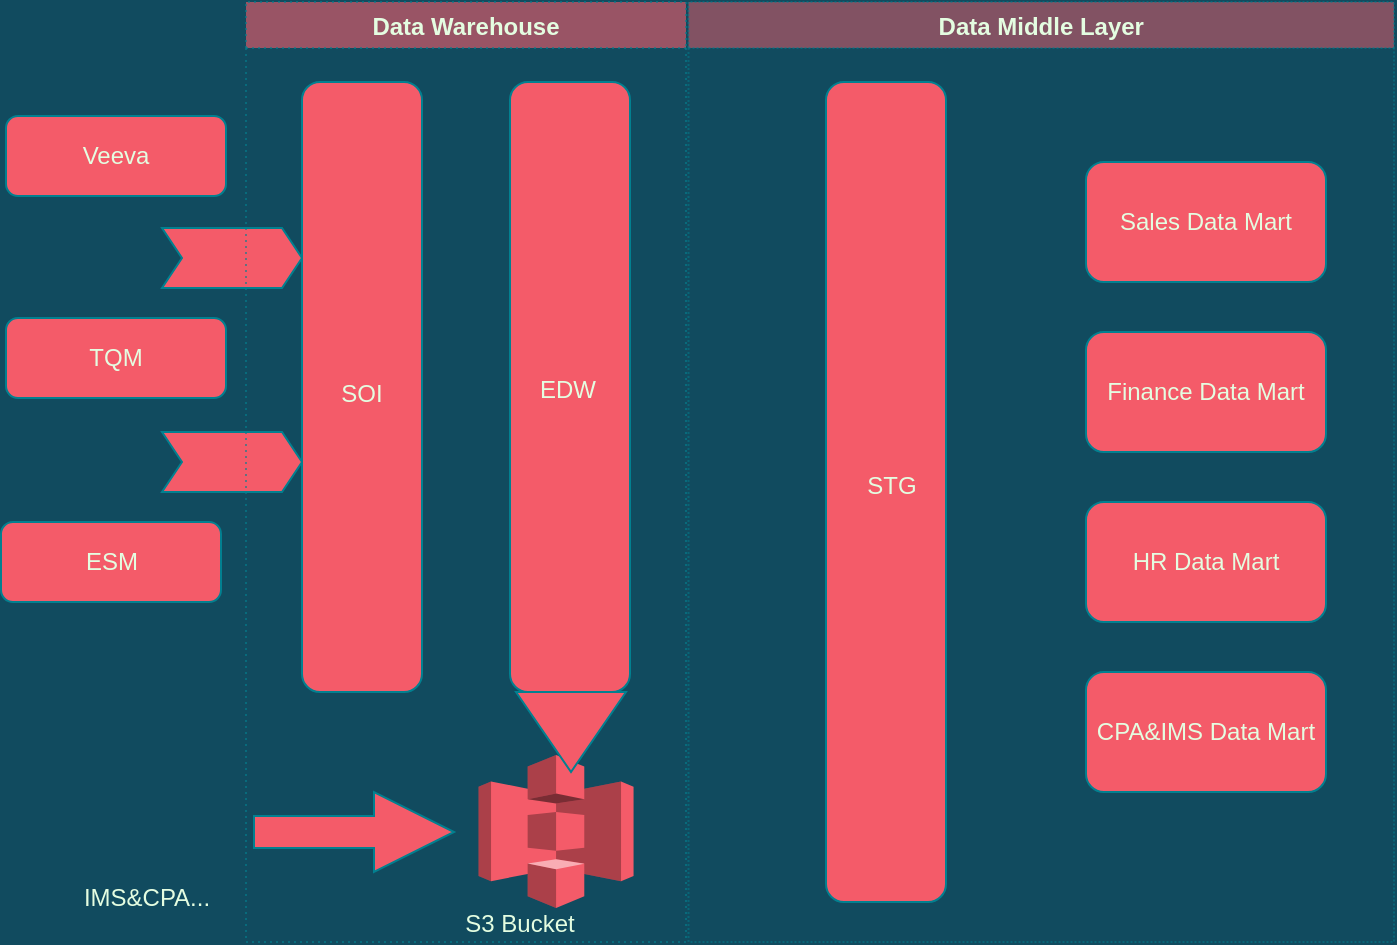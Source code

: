 <mxfile version="14.1.1" type="github">
  <diagram id="s8uIxDWAPQzP6aIuzZrn" name="第 1 页">
    <mxGraphModel dx="1144" dy="627" grid="0" gridSize="10" guides="1" tooltips="1" connect="1" arrows="1" fold="1" page="1" pageScale="1" pageWidth="4681" pageHeight="3300" background="#114B5F" math="0" shadow="0">
      <root>
        <mxCell id="0" />
        <mxCell id="1" parent="0" />
        <mxCell id="qZydOTqYSD-dVVqWFDhd-43" value="" style="group;fontColor=#E4FDE1;" vertex="1" connectable="0" parent="1">
          <mxGeometry x="904" y="760" width="77.5" height="93" as="geometry" />
        </mxCell>
        <mxCell id="qZydOTqYSD-dVVqWFDhd-38" value="" style="outlineConnect=0;dashed=0;verticalLabelPosition=bottom;verticalAlign=top;align=center;html=1;shape=mxgraph.aws3.s3;fillColor=#F45B69;rounded=0;sketch=0;strokeColor=#028090;fontColor=#E4FDE1;" vertex="1" parent="qZydOTqYSD-dVVqWFDhd-43">
          <mxGeometry x="-8.72" y="16.46" width="77.5" height="76.54" as="geometry" />
        </mxCell>
        <mxCell id="qZydOTqYSD-dVVqWFDhd-66" value="" style="html=1;shadow=0;dashed=0;align=center;verticalAlign=middle;shape=mxgraph.arrows2.arrow;dy=0.6;dx=40;direction=south;notch=0;rounded=0;sketch=0;fillColor=#F45B69;strokeColor=#028090;fontColor=#E4FDE1;" vertex="1" parent="qZydOTqYSD-dVVqWFDhd-43">
          <mxGeometry x="10" y="-25" width="55" height="50" as="geometry" />
        </mxCell>
        <mxCell id="qZydOTqYSD-dVVqWFDhd-56" value="" style="group;fontColor=#E4FDE1;" vertex="1" connectable="0" parent="1">
          <mxGeometry x="807" y="440" width="60" height="305" as="geometry" />
        </mxCell>
        <mxCell id="qZydOTqYSD-dVVqWFDhd-12" value="" style="rounded=1;whiteSpace=wrap;html=1;sketch=0;rotation=90;fillColor=#F45B69;strokeColor=#028090;fontColor=#E4FDE1;" vertex="1" parent="qZydOTqYSD-dVVqWFDhd-56">
          <mxGeometry x="-122.5" y="122.5" width="305" height="60" as="geometry" />
        </mxCell>
        <mxCell id="qZydOTqYSD-dVVqWFDhd-24" value="SOI" style="text;html=1;strokeColor=none;fillColor=none;align=center;verticalAlign=middle;whiteSpace=wrap;rounded=0;sketch=0;fontColor=#E4FDE1;" vertex="1" parent="qZydOTqYSD-dVVqWFDhd-56">
          <mxGeometry x="10" y="146" width="40" height="20" as="geometry" />
        </mxCell>
        <mxCell id="qZydOTqYSD-dVVqWFDhd-2" value="Veeva" style="rounded=1;whiteSpace=wrap;html=1;sketch=0;fillColor=#F45B69;strokeColor=#028090;fontColor=#E4FDE1;" vertex="1" parent="1">
          <mxGeometry x="659" y="457" width="110" height="40" as="geometry" />
        </mxCell>
        <mxCell id="qZydOTqYSD-dVVqWFDhd-5" value="TQM" style="rounded=1;whiteSpace=wrap;html=1;sketch=0;fillColor=#F45B69;strokeColor=#028090;fontColor=#E4FDE1;" vertex="1" parent="1">
          <mxGeometry x="659" y="558" width="110" height="40" as="geometry" />
        </mxCell>
        <mxCell id="qZydOTqYSD-dVVqWFDhd-6" value="ESM" style="rounded=1;whiteSpace=wrap;html=1;sketch=0;fillColor=#F45B69;strokeColor=#028090;fontColor=#E4FDE1;" vertex="1" parent="1">
          <mxGeometry x="656.5" y="660" width="110" height="40" as="geometry" />
        </mxCell>
        <mxCell id="qZydOTqYSD-dVVqWFDhd-47" value="" style="group;fillColor=none;fontColor=#E4FDE1;" vertex="1" connectable="0" parent="1">
          <mxGeometry x="699" y="780" width="61" height="78" as="geometry" />
        </mxCell>
        <mxCell id="qZydOTqYSD-dVVqWFDhd-11" value="" style="shape=image;html=1;verticalAlign=top;verticalLabelPosition=bottom;imageAspect=0;aspect=fixed;image=https://cdn2.iconfinder.com/data/icons/analytic-investment-and-balanced-scorecard/512/635_Bill_excel_file_invoice_statement-128.png;rounded=0;sketch=0;fillColor=#F45B69;strokeColor=#028090;fontColor=#E4FDE1;" vertex="1" parent="qZydOTqYSD-dVVqWFDhd-47">
          <mxGeometry width="58" height="58" as="geometry" />
        </mxCell>
        <mxCell id="qZydOTqYSD-dVVqWFDhd-44" value="IMS&amp;amp;CPA..." style="text;html=1;strokeColor=none;fillColor=none;align=center;verticalAlign=middle;whiteSpace=wrap;rounded=0;sketch=0;fontColor=#E4FDE1;" vertex="1" parent="qZydOTqYSD-dVVqWFDhd-47">
          <mxGeometry y="58" width="61" height="20" as="geometry" />
        </mxCell>
        <mxCell id="qZydOTqYSD-dVVqWFDhd-49" value="" style="html=1;shadow=0;dashed=0;align=center;verticalAlign=middle;shape=mxgraph.arrows2.arrow;dy=0;dx=10;notch=10;rounded=0;sketch=0;fillColor=#F45B69;strokeColor=#028090;fontColor=#E4FDE1;" vertex="1" parent="1">
          <mxGeometry x="737" y="615" width="70" height="30" as="geometry" />
        </mxCell>
        <mxCell id="qZydOTqYSD-dVVqWFDhd-48" value="" style="html=1;shadow=0;dashed=0;align=center;verticalAlign=middle;shape=mxgraph.arrows2.arrow;dy=0;dx=10;notch=10;rounded=0;sketch=0;fillColor=#F45B69;strokeColor=#028090;fontColor=#E4FDE1;" vertex="1" parent="1">
          <mxGeometry x="737" y="513" width="70" height="30" as="geometry" />
        </mxCell>
        <mxCell id="qZydOTqYSD-dVVqWFDhd-40" value="S3 Bucket" style="text;html=1;strokeColor=none;fillColor=none;align=center;verticalAlign=middle;whiteSpace=wrap;rounded=0;sketch=0;fontColor=#E4FDE1;" vertex="1" parent="1">
          <mxGeometry x="886.469" y="853.0" width="60.062" height="16.46" as="geometry" />
        </mxCell>
        <mxCell id="qZydOTqYSD-dVVqWFDhd-74" value="" style="group;fontColor=#E4FDE1;" vertex="1" connectable="0" parent="1">
          <mxGeometry x="1199" y="480" width="120" height="315" as="geometry" />
        </mxCell>
        <mxCell id="qZydOTqYSD-dVVqWFDhd-64" value="HR Data Mart" style="rounded=1;whiteSpace=wrap;html=1;sketch=0;fillColor=#F45B69;strokeColor=#028090;fontColor=#E4FDE1;" vertex="1" parent="qZydOTqYSD-dVVqWFDhd-74">
          <mxGeometry y="170" width="120" height="60" as="geometry" />
        </mxCell>
        <mxCell id="qZydOTqYSD-dVVqWFDhd-70" value="CPA&amp;amp;IMS Data Mart" style="rounded=1;whiteSpace=wrap;html=1;sketch=0;fillColor=#F45B69;strokeColor=#028090;fontColor=#E4FDE1;" vertex="1" parent="qZydOTqYSD-dVVqWFDhd-74">
          <mxGeometry y="255" width="120" height="60" as="geometry" />
        </mxCell>
        <mxCell id="qZydOTqYSD-dVVqWFDhd-71" value="Sales Data Mart" style="rounded=1;whiteSpace=wrap;html=1;sketch=0;fillColor=#F45B69;strokeColor=#028090;fontColor=#E4FDE1;" vertex="1" parent="qZydOTqYSD-dVVqWFDhd-74">
          <mxGeometry width="120" height="60" as="geometry" />
        </mxCell>
        <mxCell id="qZydOTqYSD-dVVqWFDhd-72" value="Finance Data Mart" style="rounded=1;whiteSpace=wrap;html=1;sketch=0;fillColor=#F45B69;strokeColor=#028090;fontColor=#E4FDE1;" vertex="1" parent="qZydOTqYSD-dVVqWFDhd-74">
          <mxGeometry y="85" width="120" height="60" as="geometry" />
        </mxCell>
        <mxCell id="qZydOTqYSD-dVVqWFDhd-75" value="" style="group;fontColor=#E4FDE1;" vertex="1" connectable="0" parent="1">
          <mxGeometry x="1069" y="440" width="62.5" height="410" as="geometry" />
        </mxCell>
        <mxCell id="qZydOTqYSD-dVVqWFDhd-60" value="" style="rounded=1;whiteSpace=wrap;html=1;sketch=0;rotation=90;fillColor=#F45B69;strokeColor=#028090;fontColor=#E4FDE1;" vertex="1" parent="qZydOTqYSD-dVVqWFDhd-75">
          <mxGeometry x="-175" y="175" width="410" height="60" as="geometry" />
        </mxCell>
        <mxCell id="qZydOTqYSD-dVVqWFDhd-59" value="" style="group;fontColor=#E4FDE1;" vertex="1" connectable="0" parent="qZydOTqYSD-dVVqWFDhd-75">
          <mxGeometry x="2.5" y="17" width="60" height="305" as="geometry" />
        </mxCell>
        <mxCell id="qZydOTqYSD-dVVqWFDhd-61" value="STG" style="text;html=1;strokeColor=none;fillColor=none;align=center;verticalAlign=middle;whiteSpace=wrap;rounded=0;sketch=0;fontColor=#E4FDE1;" vertex="1" parent="qZydOTqYSD-dVVqWFDhd-59">
          <mxGeometry x="10" y="175" width="40" height="20" as="geometry" />
        </mxCell>
        <mxCell id="qZydOTqYSD-dVVqWFDhd-76" value="Data Warehouse" style="swimlane;rounded=0;sketch=0;dashed=1;dashPattern=1 2;swimlaneFillColor=none;opacity=60;fillColor=#F45B69;strokeColor=#028090;fontColor=#E4FDE1;" vertex="1" parent="1">
          <mxGeometry x="779" y="400" width="220" height="470" as="geometry" />
        </mxCell>
        <mxCell id="qZydOTqYSD-dVVqWFDhd-65" value="" style="html=1;shadow=0;dashed=0;align=center;verticalAlign=middle;shape=mxgraph.arrows2.arrow;dy=0.6;dx=40;notch=0;rounded=0;sketch=0;fillColor=#F45B69;strokeColor=#028090;fontColor=#E4FDE1;" vertex="1" parent="qZydOTqYSD-dVVqWFDhd-76">
          <mxGeometry x="4" y="395" width="100" height="40" as="geometry" />
        </mxCell>
        <mxCell id="qZydOTqYSD-dVVqWFDhd-82" value="Data Middle Layer" style="swimlane;rounded=0;sketch=0;opacity=50;dashed=1;dashPattern=1 1;fillColor=#F45B69;strokeColor=#028090;fontColor=#E4FDE1;" vertex="1" parent="1">
          <mxGeometry x="1000.25" y="400" width="352.75" height="470" as="geometry" />
        </mxCell>
        <mxCell id="qZydOTqYSD-dVVqWFDhd-83" value="" style="group" vertex="1" connectable="0" parent="1">
          <mxGeometry x="911" y="440" width="60" height="305" as="geometry" />
        </mxCell>
        <mxCell id="qZydOTqYSD-dVVqWFDhd-52" value="" style="rounded=1;whiteSpace=wrap;html=1;sketch=0;rotation=90;fillColor=#F45B69;strokeColor=#028090;fontColor=#E4FDE1;" vertex="1" parent="qZydOTqYSD-dVVqWFDhd-83">
          <mxGeometry x="-122.5" y="122.5" width="305" height="60" as="geometry" />
        </mxCell>
        <mxCell id="qZydOTqYSD-dVVqWFDhd-53" value="EDW" style="text;html=1;strokeColor=none;fillColor=none;align=center;verticalAlign=middle;whiteSpace=wrap;rounded=0;sketch=0;fontColor=#E4FDE1;" vertex="1" parent="qZydOTqYSD-dVVqWFDhd-83">
          <mxGeometry x="9" y="144" width="40" height="20" as="geometry" />
        </mxCell>
      </root>
    </mxGraphModel>
  </diagram>
</mxfile>
